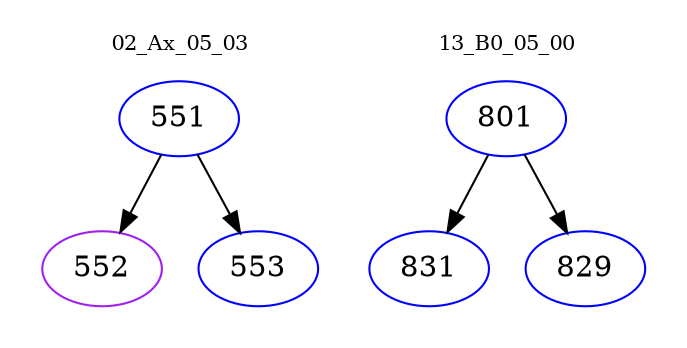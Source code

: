 digraph{
subgraph cluster_0 {
color = white
label = "02_Ax_05_03";
fontsize=10;
T0_551 [label="551", color="blue"]
T0_551 -> T0_552 [color="black"]
T0_552 [label="552", color="purple"]
T0_551 -> T0_553 [color="black"]
T0_553 [label="553", color="blue"]
}
subgraph cluster_1 {
color = white
label = "13_B0_05_00";
fontsize=10;
T1_801 [label="801", color="blue"]
T1_801 -> T1_831 [color="black"]
T1_831 [label="831", color="blue"]
T1_801 -> T1_829 [color="black"]
T1_829 [label="829", color="blue"]
}
}

